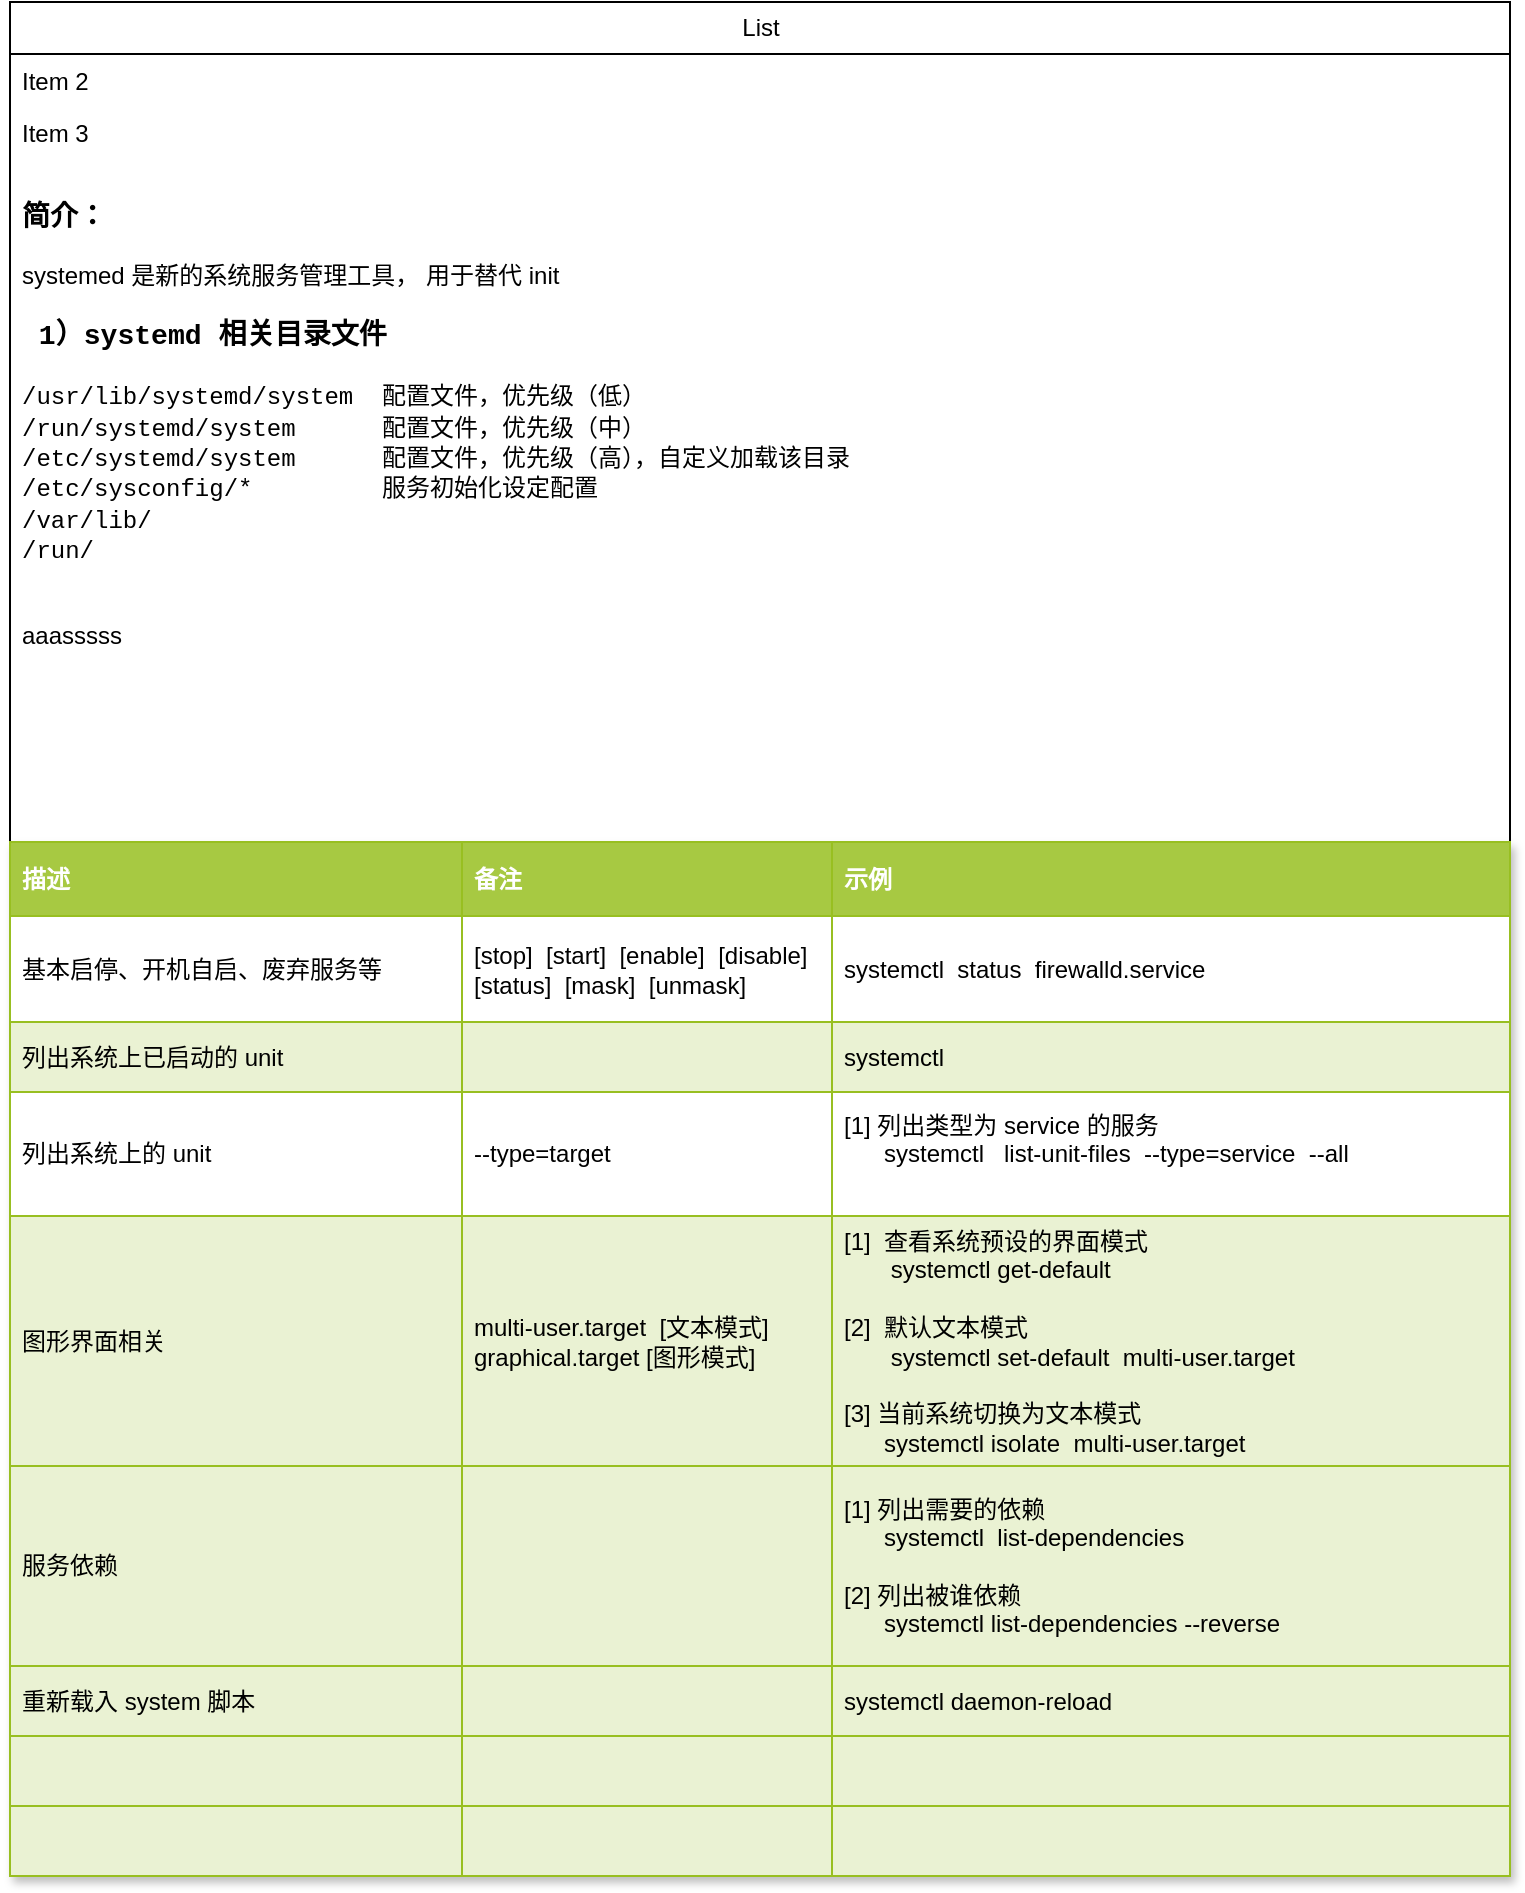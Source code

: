 <mxfile version="21.5.2" type="github">
  <diagram name="系统服务" id="AkdyvAcPNmq9f3njSD_J">
    <mxGraphModel dx="1195" dy="622" grid="1" gridSize="10" guides="1" tooltips="1" connect="1" arrows="1" fold="1" page="1" pageScale="1" pageWidth="827" pageHeight="1169" math="0" shadow="0">
      <root>
        <mxCell id="0" />
        <mxCell id="1" parent="0" />
        <mxCell id="VAEZ4VTmv3nbudL9s3wI-23" value="List" style="swimlane;fontStyle=0;childLayout=stackLayout;horizontal=1;startSize=26;fillColor=none;horizontalStack=0;resizeParent=1;resizeParentMax=0;resizeLast=0;collapsible=1;marginBottom=0;html=1;" parent="1" vertex="1">
          <mxGeometry x="60" y="50" width="750" height="937" as="geometry">
            <mxRectangle x="60" y="50" width="830" height="30" as="alternateBounds" />
          </mxGeometry>
        </mxCell>
        <mxCell id="VAEZ4VTmv3nbudL9s3wI-25" value="Item 2" style="text;strokeColor=none;fillColor=none;align=left;verticalAlign=top;spacingLeft=4;spacingRight=4;overflow=hidden;rotatable=0;points=[[0,0.5],[1,0.5]];portConstraint=eastwest;whiteSpace=wrap;html=1;" parent="VAEZ4VTmv3nbudL9s3wI-23" vertex="1">
          <mxGeometry y="26" width="750" height="26" as="geometry" />
        </mxCell>
        <mxCell id="VAEZ4VTmv3nbudL9s3wI-26" value="Item 3" style="text;strokeColor=none;fillColor=none;align=left;verticalAlign=top;spacingLeft=4;spacingRight=4;overflow=hidden;rotatable=0;points=[[0,0.5],[1,0.5]];portConstraint=eastwest;whiteSpace=wrap;html=1;" parent="VAEZ4VTmv3nbudL9s3wI-23" vertex="1">
          <mxGeometry y="52" width="750" height="26" as="geometry" />
        </mxCell>
        <mxCell id="VAEZ4VTmv3nbudL9s3wI-24" value="&lt;div&gt;&lt;h3&gt;简介：&lt;/h3&gt;&lt;div&gt;systemed 是新的系统服务管理工具， 用于替代 init&lt;br&gt;&lt;/div&gt;&lt;h3&gt;&lt;font face=&quot;Courier New&quot;&gt;&amp;nbsp;1）systemd 相关目录文件&lt;br&gt;&lt;/font&gt;&lt;/h3&gt;&lt;/div&gt;&lt;div&gt;&lt;font face=&quot;Courier New&quot;&gt;/usr/lib/systemd/system&amp;nbsp; 配置文件，优先级（低）&lt;br&gt;&lt;/font&gt;&lt;/div&gt;&lt;div&gt;&lt;font face=&quot;Courier New&quot;&gt;/run/systemd/system&amp;nbsp;&amp;nbsp;&amp;nbsp;&amp;nbsp;&amp;nbsp; 配置文件，优先级（中）&lt;/font&gt;&lt;/div&gt;&lt;div&gt;&lt;font face=&quot;Courier New&quot;&gt;/etc/systemd/system&amp;nbsp;&amp;nbsp;&amp;nbsp;&amp;nbsp;&amp;nbsp; 配置文件，优先级（高），自定义加载该目录&lt;/font&gt;&lt;/div&gt;&lt;div&gt;&lt;font face=&quot;Courier New&quot;&gt;/etc/sysconfig/*&amp;nbsp;&amp;nbsp;&amp;nbsp;&amp;nbsp;&amp;nbsp;&amp;nbsp;&amp;nbsp;&amp;nbsp; 服务初始化设定配置&lt;br&gt;&lt;/font&gt;&lt;/div&gt;&lt;div&gt;&lt;font face=&quot;Courier New&quot;&gt;/var/lib/&lt;/font&gt;&lt;/div&gt;&lt;div&gt;&lt;font face=&quot;Courier New&quot;&gt;/run/&lt;br&gt;&lt;/font&gt;&lt;/div&gt;&lt;div&gt;&lt;font face=&quot;Courier New&quot;&gt;&lt;br&gt;&lt;/font&gt;&lt;/div&gt;&lt;div&gt;&lt;div&gt;&lt;p&gt;aaasssss&lt;/p&gt;&lt;/div&gt;&lt;/div&gt;" style="text;strokeColor=none;fillColor=none;align=left;verticalAlign=top;spacingLeft=4;spacingRight=4;overflow=hidden;rotatable=0;points=[[0,0.5],[1,0.5]];portConstraint=eastwest;whiteSpace=wrap;html=1;shadow=0;" parent="VAEZ4VTmv3nbudL9s3wI-23" vertex="1">
          <mxGeometry y="78" width="750" height="342" as="geometry" />
        </mxCell>
        <mxCell id="VAEZ4VTmv3nbudL9s3wI-2" value="Assets" style="childLayout=tableLayout;recursiveResize=0;strokeColor=#98bf21;fillColor=#A7C942;shadow=1;align=left;verticalAlign=middle;spacingLeft=4;" parent="VAEZ4VTmv3nbudL9s3wI-23" vertex="1">
          <mxGeometry y="420" width="750" height="517" as="geometry" />
        </mxCell>
        <mxCell id="VAEZ4VTmv3nbudL9s3wI-3" style="shape=tableRow;horizontal=0;startSize=0;swimlaneHead=0;swimlaneBody=0;top=0;left=0;bottom=0;right=0;dropTarget=0;collapsible=0;recursiveResize=0;expand=0;fontStyle=0;strokeColor=inherit;fillColor=#ffffff;align=left;spacingLeft=4;" parent="VAEZ4VTmv3nbudL9s3wI-2" vertex="1">
          <mxGeometry width="750" height="37" as="geometry" />
        </mxCell>
        <mxCell id="VAEZ4VTmv3nbudL9s3wI-4" value="描述" style="connectable=0;recursiveResize=0;strokeColor=inherit;fillColor=#A7C942;align=left;fontStyle=1;fontColor=#FFFFFF;html=1;spacingLeft=4;" parent="VAEZ4VTmv3nbudL9s3wI-3" vertex="1">
          <mxGeometry width="226" height="37" as="geometry">
            <mxRectangle width="226" height="37" as="alternateBounds" />
          </mxGeometry>
        </mxCell>
        <mxCell id="VAEZ4VTmv3nbudL9s3wI-5" value="备注" style="connectable=0;recursiveResize=0;strokeColor=inherit;fillColor=#A7C942;align=left;fontStyle=1;fontColor=#FFFFFF;html=1;spacingLeft=4;" parent="VAEZ4VTmv3nbudL9s3wI-3" vertex="1">
          <mxGeometry x="226" width="185" height="37" as="geometry">
            <mxRectangle width="185" height="37" as="alternateBounds" />
          </mxGeometry>
        </mxCell>
        <mxCell id="VAEZ4VTmv3nbudL9s3wI-6" value="示例" style="connectable=0;recursiveResize=0;strokeColor=inherit;fillColor=#A7C942;align=left;fontStyle=1;fontColor=#FFFFFF;html=1;spacingLeft=4;" parent="VAEZ4VTmv3nbudL9s3wI-3" vertex="1">
          <mxGeometry x="411" width="339" height="37" as="geometry">
            <mxRectangle width="339" height="37" as="alternateBounds" />
          </mxGeometry>
        </mxCell>
        <mxCell id="VAEZ4VTmv3nbudL9s3wI-7" value="" style="shape=tableRow;horizontal=0;startSize=0;swimlaneHead=0;swimlaneBody=0;top=0;left=0;bottom=0;right=0;dropTarget=0;collapsible=0;recursiveResize=0;expand=0;fontStyle=0;strokeColor=inherit;fillColor=#ffffff;align=left;spacingLeft=4;" parent="VAEZ4VTmv3nbudL9s3wI-2" vertex="1">
          <mxGeometry y="37" width="750" height="53" as="geometry" />
        </mxCell>
        <mxCell id="VAEZ4VTmv3nbudL9s3wI-8" value="基本启停、开机自启、废弃服务等" style="connectable=0;recursiveResize=0;strokeColor=inherit;fillColor=inherit;align=left;whiteSpace=wrap;html=1;spacingLeft=4;" parent="VAEZ4VTmv3nbudL9s3wI-7" vertex="1">
          <mxGeometry width="226" height="53" as="geometry">
            <mxRectangle width="226" height="53" as="alternateBounds" />
          </mxGeometry>
        </mxCell>
        <mxCell id="VAEZ4VTmv3nbudL9s3wI-9" value="&lt;div&gt;[stop]&amp;nbsp; [start]&amp;nbsp; [enable]&amp;nbsp; [disable] &lt;br&gt;&lt;/div&gt;&lt;div&gt;[status]&amp;nbsp; [mask]&amp;nbsp; [unmask]&lt;br&gt;&lt;/div&gt;" style="connectable=0;recursiveResize=0;strokeColor=inherit;fillColor=inherit;align=left;whiteSpace=wrap;html=1;spacingLeft=4;" parent="VAEZ4VTmv3nbudL9s3wI-7" vertex="1">
          <mxGeometry x="226" width="185" height="53" as="geometry">
            <mxRectangle width="185" height="53" as="alternateBounds" />
          </mxGeometry>
        </mxCell>
        <mxCell id="VAEZ4VTmv3nbudL9s3wI-10" value="systemctl&amp;nbsp; status&amp;nbsp; firewalld.service" style="connectable=0;recursiveResize=0;strokeColor=inherit;fillColor=inherit;align=left;whiteSpace=wrap;html=1;spacingLeft=4;" parent="VAEZ4VTmv3nbudL9s3wI-7" vertex="1">
          <mxGeometry x="411" width="339" height="53" as="geometry">
            <mxRectangle width="339" height="53" as="alternateBounds" />
          </mxGeometry>
        </mxCell>
        <mxCell id="VAEZ4VTmv3nbudL9s3wI-11" value="" style="shape=tableRow;horizontal=0;startSize=0;swimlaneHead=0;swimlaneBody=0;top=0;left=0;bottom=0;right=0;dropTarget=0;collapsible=0;recursiveResize=0;expand=0;fontStyle=1;strokeColor=inherit;fillColor=#EAF2D3;align=left;spacingLeft=4;" parent="VAEZ4VTmv3nbudL9s3wI-2" vertex="1">
          <mxGeometry y="90" width="750" height="35" as="geometry" />
        </mxCell>
        <mxCell id="VAEZ4VTmv3nbudL9s3wI-12" value="列出系统上已启动的 unit" style="connectable=0;recursiveResize=0;strokeColor=inherit;fillColor=inherit;whiteSpace=wrap;html=1;align=left;spacingLeft=4;" parent="VAEZ4VTmv3nbudL9s3wI-11" vertex="1">
          <mxGeometry width="226" height="35" as="geometry">
            <mxRectangle width="226" height="35" as="alternateBounds" />
          </mxGeometry>
        </mxCell>
        <mxCell id="VAEZ4VTmv3nbudL9s3wI-13" value="" style="connectable=0;recursiveResize=0;strokeColor=inherit;fillColor=inherit;whiteSpace=wrap;html=1;align=left;spacingLeft=4;" parent="VAEZ4VTmv3nbudL9s3wI-11" vertex="1">
          <mxGeometry x="226" width="185" height="35" as="geometry">
            <mxRectangle width="185" height="35" as="alternateBounds" />
          </mxGeometry>
        </mxCell>
        <mxCell id="VAEZ4VTmv3nbudL9s3wI-14" value="systemctl" style="connectable=0;recursiveResize=0;strokeColor=inherit;fillColor=inherit;whiteSpace=wrap;html=1;align=left;spacingLeft=4;" parent="VAEZ4VTmv3nbudL9s3wI-11" vertex="1">
          <mxGeometry x="411" width="339" height="35" as="geometry">
            <mxRectangle width="339" height="35" as="alternateBounds" />
          </mxGeometry>
        </mxCell>
        <mxCell id="VAEZ4VTmv3nbudL9s3wI-15" value="" style="shape=tableRow;horizontal=0;startSize=0;swimlaneHead=0;swimlaneBody=0;top=0;left=0;bottom=0;right=0;dropTarget=0;collapsible=0;recursiveResize=0;expand=0;fontStyle=0;strokeColor=inherit;fillColor=#ffffff;align=left;spacingLeft=4;" parent="VAEZ4VTmv3nbudL9s3wI-2" vertex="1">
          <mxGeometry y="125" width="750" height="62" as="geometry" />
        </mxCell>
        <mxCell id="VAEZ4VTmv3nbudL9s3wI-16" value="列出系统上的 unit" style="connectable=0;recursiveResize=0;strokeColor=inherit;fillColor=inherit;fontStyle=0;align=left;whiteSpace=wrap;html=1;spacingLeft=4;" parent="VAEZ4VTmv3nbudL9s3wI-15" vertex="1">
          <mxGeometry width="226" height="62" as="geometry">
            <mxRectangle width="226" height="62" as="alternateBounds" />
          </mxGeometry>
        </mxCell>
        <mxCell id="VAEZ4VTmv3nbudL9s3wI-17" value="--type=target&amp;nbsp;&amp;nbsp; " style="connectable=0;recursiveResize=0;strokeColor=inherit;fillColor=inherit;fontStyle=0;align=left;whiteSpace=wrap;html=1;spacingLeft=4;" parent="VAEZ4VTmv3nbudL9s3wI-15" vertex="1">
          <mxGeometry x="226" width="185" height="62" as="geometry">
            <mxRectangle width="185" height="62" as="alternateBounds" />
          </mxGeometry>
        </mxCell>
        <mxCell id="VAEZ4VTmv3nbudL9s3wI-18" value="&lt;div&gt;[1] 列出类型为 service 的服务&lt;br&gt;&lt;/div&gt;&lt;div&gt;&amp;nbsp;&amp;nbsp;&amp;nbsp;&amp;nbsp;&amp;nbsp; systemctl&amp;nbsp;&amp;nbsp; list-unit-files&amp;nbsp; --type=service&amp;nbsp; --all&lt;/div&gt;&lt;div&gt;&lt;br&gt;&lt;/div&gt;" style="connectable=0;recursiveResize=0;strokeColor=inherit;fillColor=inherit;fontStyle=0;align=left;whiteSpace=wrap;html=1;spacingLeft=4;" parent="VAEZ4VTmv3nbudL9s3wI-15" vertex="1">
          <mxGeometry x="411" width="339" height="62" as="geometry">
            <mxRectangle width="339" height="62" as="alternateBounds" />
          </mxGeometry>
        </mxCell>
        <mxCell id="VAEZ4VTmv3nbudL9s3wI-19" value="" style="shape=tableRow;horizontal=0;startSize=0;swimlaneHead=0;swimlaneBody=0;top=0;left=0;bottom=0;right=0;dropTarget=0;collapsible=0;recursiveResize=0;expand=0;fontStyle=1;strokeColor=inherit;fillColor=#EAF2D3;align=left;spacingLeft=4;" parent="VAEZ4VTmv3nbudL9s3wI-2" vertex="1">
          <mxGeometry y="187" width="750" height="125" as="geometry" />
        </mxCell>
        <mxCell id="VAEZ4VTmv3nbudL9s3wI-20" value="图形界面相关" style="connectable=0;recursiveResize=0;strokeColor=inherit;fillColor=inherit;whiteSpace=wrap;html=1;align=left;spacingLeft=4;" parent="VAEZ4VTmv3nbudL9s3wI-19" vertex="1">
          <mxGeometry width="226" height="125" as="geometry">
            <mxRectangle width="226" height="125" as="alternateBounds" />
          </mxGeometry>
        </mxCell>
        <mxCell id="VAEZ4VTmv3nbudL9s3wI-21" value="&lt;div&gt;multi-user.target&amp;nbsp; [文本模式]&lt;/div&gt;&lt;div&gt;graphical.target [图形模式]&lt;br&gt;&lt;/div&gt;" style="connectable=0;recursiveResize=0;strokeColor=inherit;fillColor=inherit;whiteSpace=wrap;html=1;align=left;spacingLeft=4;" parent="VAEZ4VTmv3nbudL9s3wI-19" vertex="1">
          <mxGeometry x="226" width="185" height="125" as="geometry">
            <mxRectangle width="185" height="125" as="alternateBounds" />
          </mxGeometry>
        </mxCell>
        <mxCell id="VAEZ4VTmv3nbudL9s3wI-22" value="&lt;div&gt;[1]&amp;nbsp; 查看系统预设的界面模式&amp;nbsp; &lt;br&gt;&lt;/div&gt;&lt;div&gt;&amp;nbsp;&amp;nbsp;&amp;nbsp;&amp;nbsp;&amp;nbsp;&amp;nbsp; systemctl get-default&amp;nbsp;&amp;nbsp; &lt;br&gt;&lt;/div&gt;&lt;div&gt;&lt;br&gt;&lt;/div&gt;[2]&amp;nbsp; 默认文本模式&lt;br&gt;&lt;div&gt;&amp;nbsp;&amp;nbsp;&amp;nbsp;&amp;nbsp;&amp;nbsp;&amp;nbsp; systemctl set-default&amp;nbsp; multi-user.target&lt;/div&gt;&lt;div&gt;&amp;nbsp;&lt;br&gt;&lt;/div&gt;&lt;div&gt;[3] 当前系统切换为文本模式&lt;/div&gt;&lt;div&gt;&amp;nbsp;&amp;nbsp;&amp;nbsp;&amp;nbsp;&amp;nbsp; systemctl isolate&amp;nbsp; multi-user.target&amp;nbsp; &lt;br&gt;&lt;/div&gt;" style="connectable=0;recursiveResize=0;strokeColor=inherit;fillColor=inherit;whiteSpace=wrap;html=1;align=left;spacingLeft=4;" parent="VAEZ4VTmv3nbudL9s3wI-19" vertex="1">
          <mxGeometry x="411" width="339" height="125" as="geometry">
            <mxRectangle width="339" height="125" as="alternateBounds" />
          </mxGeometry>
        </mxCell>
        <mxCell id="fniLzi4MAYZld1_puFPg-13" style="shape=tableRow;horizontal=0;startSize=0;swimlaneHead=0;swimlaneBody=0;top=0;left=0;bottom=0;right=0;dropTarget=0;collapsible=0;recursiveResize=0;expand=0;fontStyle=1;strokeColor=inherit;fillColor=#EAF2D3;align=left;spacingLeft=4;" vertex="1" parent="VAEZ4VTmv3nbudL9s3wI-2">
          <mxGeometry y="312" width="750" height="100" as="geometry" />
        </mxCell>
        <mxCell id="fniLzi4MAYZld1_puFPg-14" value="服务依赖" style="connectable=0;recursiveResize=0;strokeColor=inherit;fillColor=inherit;whiteSpace=wrap;html=1;align=left;spacingLeft=4;" vertex="1" parent="fniLzi4MAYZld1_puFPg-13">
          <mxGeometry width="226" height="100" as="geometry">
            <mxRectangle width="226" height="100" as="alternateBounds" />
          </mxGeometry>
        </mxCell>
        <mxCell id="fniLzi4MAYZld1_puFPg-15" style="connectable=0;recursiveResize=0;strokeColor=inherit;fillColor=inherit;whiteSpace=wrap;html=1;align=left;spacingLeft=4;" vertex="1" parent="fniLzi4MAYZld1_puFPg-13">
          <mxGeometry x="226" width="185" height="100" as="geometry">
            <mxRectangle width="185" height="100" as="alternateBounds" />
          </mxGeometry>
        </mxCell>
        <mxCell id="fniLzi4MAYZld1_puFPg-16" value="&lt;div&gt;[1] 列出需要的依赖&lt;/div&gt;&lt;div&gt;&amp;nbsp;&amp;nbsp;&amp;nbsp;&amp;nbsp;&amp;nbsp; systemctl&amp;nbsp; list-dependencies&lt;/div&gt;&lt;div&gt;&lt;br&gt;&lt;/div&gt;&lt;div&gt;[2] 列出被谁依赖&lt;/div&gt;&lt;div&gt;&amp;nbsp;&amp;nbsp;&amp;nbsp;&amp;nbsp;&amp;nbsp; systemctl list-dependencies --reverse&lt;br&gt;&lt;/div&gt;" style="connectable=0;recursiveResize=0;strokeColor=inherit;fillColor=inherit;whiteSpace=wrap;html=1;align=left;spacingLeft=4;" vertex="1" parent="fniLzi4MAYZld1_puFPg-13">
          <mxGeometry x="411" width="339" height="100" as="geometry">
            <mxRectangle width="339" height="100" as="alternateBounds" />
          </mxGeometry>
        </mxCell>
        <mxCell id="fniLzi4MAYZld1_puFPg-9" style="shape=tableRow;horizontal=0;startSize=0;swimlaneHead=0;swimlaneBody=0;top=0;left=0;bottom=0;right=0;dropTarget=0;collapsible=0;recursiveResize=0;expand=0;fontStyle=1;strokeColor=inherit;fillColor=#EAF2D3;align=left;spacingLeft=4;" vertex="1" parent="VAEZ4VTmv3nbudL9s3wI-2">
          <mxGeometry y="412" width="750" height="35" as="geometry" />
        </mxCell>
        <mxCell id="fniLzi4MAYZld1_puFPg-10" value="重新载入 system 脚本" style="connectable=0;recursiveResize=0;strokeColor=inherit;fillColor=inherit;whiteSpace=wrap;html=1;align=left;spacingLeft=4;" vertex="1" parent="fniLzi4MAYZld1_puFPg-9">
          <mxGeometry width="226" height="35" as="geometry">
            <mxRectangle width="226" height="35" as="alternateBounds" />
          </mxGeometry>
        </mxCell>
        <mxCell id="fniLzi4MAYZld1_puFPg-11" style="connectable=0;recursiveResize=0;strokeColor=inherit;fillColor=inherit;whiteSpace=wrap;html=1;align=left;spacingLeft=4;" vertex="1" parent="fniLzi4MAYZld1_puFPg-9">
          <mxGeometry x="226" width="185" height="35" as="geometry">
            <mxRectangle width="185" height="35" as="alternateBounds" />
          </mxGeometry>
        </mxCell>
        <mxCell id="fniLzi4MAYZld1_puFPg-12" value="systemctl daemon-reload" style="connectable=0;recursiveResize=0;strokeColor=inherit;fillColor=inherit;whiteSpace=wrap;html=1;align=left;spacingLeft=4;" vertex="1" parent="fniLzi4MAYZld1_puFPg-9">
          <mxGeometry x="411" width="339" height="35" as="geometry">
            <mxRectangle width="339" height="35" as="alternateBounds" />
          </mxGeometry>
        </mxCell>
        <mxCell id="fniLzi4MAYZld1_puFPg-5" style="shape=tableRow;horizontal=0;startSize=0;swimlaneHead=0;swimlaneBody=0;top=0;left=0;bottom=0;right=0;dropTarget=0;collapsible=0;recursiveResize=0;expand=0;fontStyle=1;strokeColor=inherit;fillColor=#EAF2D3;align=left;spacingLeft=4;" vertex="1" parent="VAEZ4VTmv3nbudL9s3wI-2">
          <mxGeometry y="447" width="750" height="35" as="geometry" />
        </mxCell>
        <mxCell id="fniLzi4MAYZld1_puFPg-6" style="connectable=0;recursiveResize=0;strokeColor=inherit;fillColor=inherit;whiteSpace=wrap;html=1;align=left;spacingLeft=4;" vertex="1" parent="fniLzi4MAYZld1_puFPg-5">
          <mxGeometry width="226" height="35" as="geometry">
            <mxRectangle width="226" height="35" as="alternateBounds" />
          </mxGeometry>
        </mxCell>
        <mxCell id="fniLzi4MAYZld1_puFPg-7" style="connectable=0;recursiveResize=0;strokeColor=inherit;fillColor=inherit;whiteSpace=wrap;html=1;align=left;spacingLeft=4;" vertex="1" parent="fniLzi4MAYZld1_puFPg-5">
          <mxGeometry x="226" width="185" height="35" as="geometry">
            <mxRectangle width="185" height="35" as="alternateBounds" />
          </mxGeometry>
        </mxCell>
        <mxCell id="fniLzi4MAYZld1_puFPg-8" style="connectable=0;recursiveResize=0;strokeColor=inherit;fillColor=inherit;whiteSpace=wrap;html=1;align=left;spacingLeft=4;" vertex="1" parent="fniLzi4MAYZld1_puFPg-5">
          <mxGeometry x="411" width="339" height="35" as="geometry">
            <mxRectangle width="339" height="35" as="alternateBounds" />
          </mxGeometry>
        </mxCell>
        <mxCell id="fniLzi4MAYZld1_puFPg-1" style="shape=tableRow;horizontal=0;startSize=0;swimlaneHead=0;swimlaneBody=0;top=0;left=0;bottom=0;right=0;dropTarget=0;collapsible=0;recursiveResize=0;expand=0;fontStyle=1;strokeColor=inherit;fillColor=#EAF2D3;align=left;spacingLeft=4;" vertex="1" parent="VAEZ4VTmv3nbudL9s3wI-2">
          <mxGeometry y="482" width="750" height="35" as="geometry" />
        </mxCell>
        <mxCell id="fniLzi4MAYZld1_puFPg-2" style="connectable=0;recursiveResize=0;strokeColor=inherit;fillColor=inherit;whiteSpace=wrap;html=1;align=left;spacingLeft=4;" vertex="1" parent="fniLzi4MAYZld1_puFPg-1">
          <mxGeometry width="226" height="35" as="geometry">
            <mxRectangle width="226" height="35" as="alternateBounds" />
          </mxGeometry>
        </mxCell>
        <mxCell id="fniLzi4MAYZld1_puFPg-3" style="connectable=0;recursiveResize=0;strokeColor=inherit;fillColor=inherit;whiteSpace=wrap;html=1;align=left;spacingLeft=4;" vertex="1" parent="fniLzi4MAYZld1_puFPg-1">
          <mxGeometry x="226" width="185" height="35" as="geometry">
            <mxRectangle width="185" height="35" as="alternateBounds" />
          </mxGeometry>
        </mxCell>
        <mxCell id="fniLzi4MAYZld1_puFPg-4" style="connectable=0;recursiveResize=0;strokeColor=inherit;fillColor=inherit;whiteSpace=wrap;html=1;align=left;spacingLeft=4;" vertex="1" parent="fniLzi4MAYZld1_puFPg-1">
          <mxGeometry x="411" width="339" height="35" as="geometry">
            <mxRectangle width="339" height="35" as="alternateBounds" />
          </mxGeometry>
        </mxCell>
      </root>
    </mxGraphModel>
  </diagram>
</mxfile>
